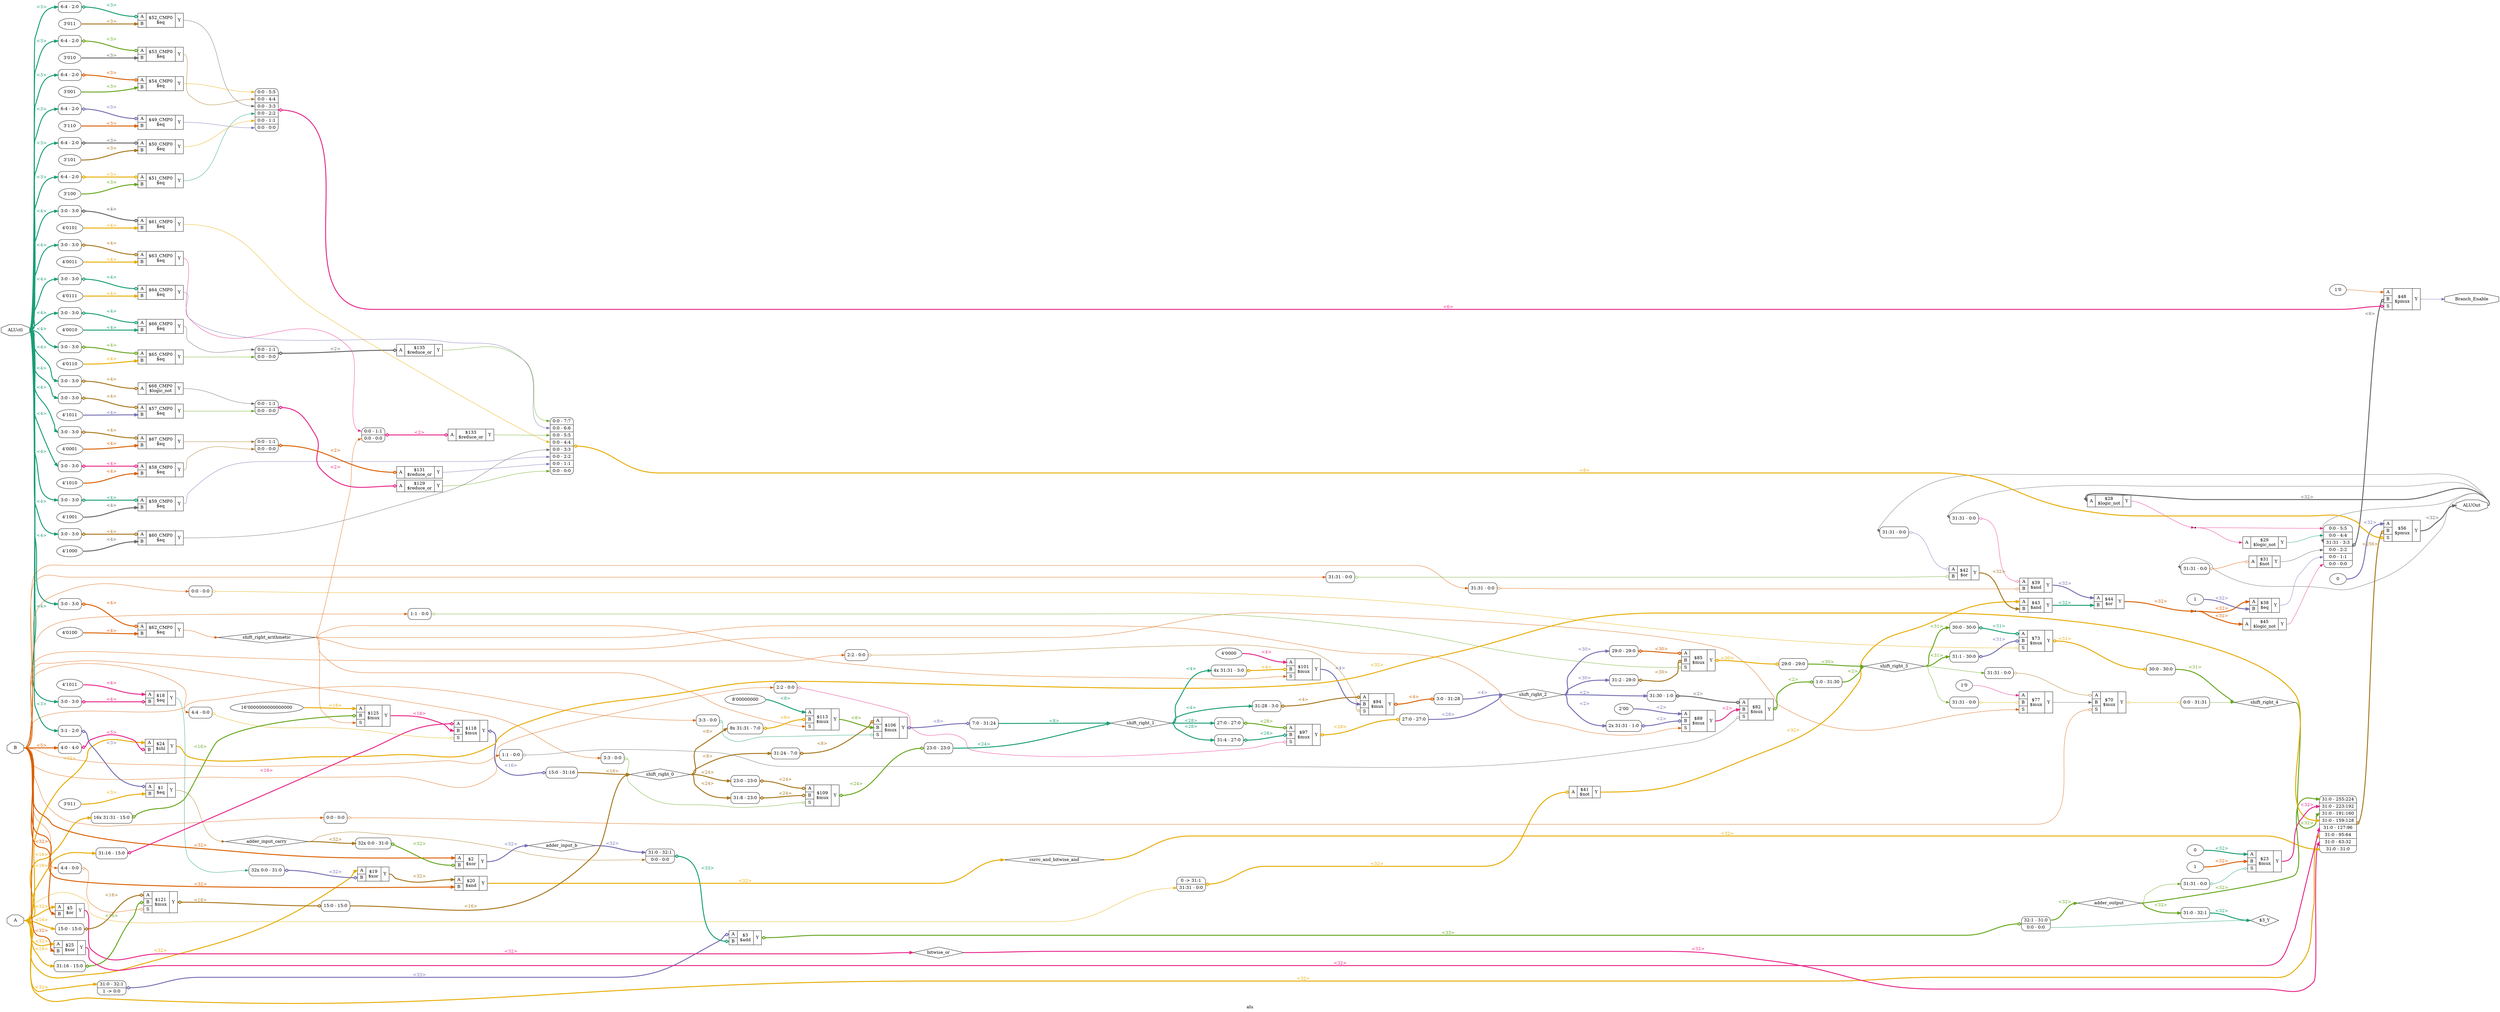 digraph "alu" {
label="alu";
rankdir="LR";
remincross=true;
n43 [ shape=octagon, label="A", color="black", fontcolor="black" ];
n44 [ shape=octagon, label="ALUOut", color="black", fontcolor="black" ];
n45 [ shape=octagon, label="ALUctl", color="black", fontcolor="black" ];
n46 [ shape=octagon, label="B", color="black", fontcolor="black" ];
n47 [ shape=octagon, label="Branch_Enable", color="black", fontcolor="black" ];
n48 [ shape=diamond, label="adder_input_b", color="black", fontcolor="black" ];
n49 [ shape=diamond, label="adder_input_carry", color="black", fontcolor="black" ];
n50 [ shape=diamond, label="adder_output", color="black", fontcolor="black" ];
n51 [ shape=diamond, label="bitwise_or", color="black", fontcolor="black" ];
n52 [ shape=diamond, label="csrrc_and_bitwise_and", color="black", fontcolor="black" ];
n53 [ shape=diamond, label="shift_right_0", color="black", fontcolor="black" ];
n54 [ shape=diamond, label="shift_right_1", color="black", fontcolor="black" ];
n55 [ shape=diamond, label="shift_right_2", color="black", fontcolor="black" ];
n56 [ shape=diamond, label="shift_right_3", color="black", fontcolor="black" ];
n57 [ shape=diamond, label="shift_right_4", color="black", fontcolor="black" ];
n58 [ shape=diamond, label="shift_right_arithmetic", color="black", fontcolor="black" ];
{ rank="source"; n43; n45; n46;}
{ rank="sink"; n44; n47;}
c60 [ shape=record, label="{{<p43> A|<p46> B}|$3\n$add|{<p59> Y}}" ];
x0 [ shape=record, style=rounded, label="<s1> 31:0 - 32:1 |1 -&gt; 0:0 " ];
x0:e -> c60:p43:w [arrowhead=odiamond, arrowtail=odiamond, dir=both, colorscheme="dark28", color="3", fontcolor="3", style="setlinewidth(3)", label="<33>"];
x1 [ shape=record, style=rounded, label="<s1> 31:0 - 32:1 |<s0> 0:0 - 0:0 " ];
x1:e -> c60:p46:w [arrowhead=odiamond, arrowtail=odiamond, dir=both, colorscheme="dark28", color="1", fontcolor="1", style="setlinewidth(3)", label="<33>"];
x2 [ shape=record, style=rounded, label="<s1> 32:1 - 31:0 |<s0> 0:0 - 0:0 " ];
c60:p59:e -> x2:w [arrowhead=odiamond, arrowtail=odiamond, dir=both, colorscheme="dark28", color="5", fontcolor="5", style="setlinewidth(3)", label="<33>"];
c61 [ shape=record, label="{{<p43> A|<p46> B}|$20\n$and|{<p59> Y}}" ];
c62 [ shape=record, label="{{<p43> A|<p46> B}|$39\n$and|{<p59> Y}}" ];
x3 [ shape=record, style=rounded, label="<s0> 31:31 - 0:0 " ];
x3:e -> c62:p43:w [arrowhead=odiamond, arrowtail=odiamond, dir=both, colorscheme="dark28", color="4", fontcolor="4", label=""];
x4 [ shape=record, style=rounded, label="<s0> 31:31 - 0:0 " ];
x4:e -> c62:p46:w [arrowhead=odiamond, arrowtail=odiamond, dir=both, colorscheme="dark28", color="2", fontcolor="2", label=""];
c63 [ shape=record, label="{{<p43> A|<p46> B}|$43\n$and|{<p59> Y}}" ];
c64 [ shape=record, label="{{<p43> A}|$129\n$reduce_or|{<p59> Y}}" ];
x5 [ shape=record, style=rounded, label="<s1> 0:0 - 1:1 |<s0> 0:0 - 0:0 " ];
x5:e -> c64:p43:w [arrowhead=odiamond, arrowtail=odiamond, dir=both, colorscheme="dark28", color="4", fontcolor="4", style="setlinewidth(3)", label="<2>"];
c65 [ shape=record, label="{{<p43> A}|$131\n$reduce_or|{<p59> Y}}" ];
x6 [ shape=record, style=rounded, label="<s1> 0:0 - 1:1 |<s0> 0:0 - 0:0 " ];
x6:e -> c65:p43:w [arrowhead=odiamond, arrowtail=odiamond, dir=both, colorscheme="dark28", color="2", fontcolor="2", style="setlinewidth(3)", label="<2>"];
c66 [ shape=record, label="{{<p43> A}|$133\n$reduce_or|{<p59> Y}}" ];
x7 [ shape=record, style=rounded, label="<s1> 0:0 - 1:1 |<s0> 0:0 - 0:0 " ];
x7:e -> c66:p43:w [arrowhead=odiamond, arrowtail=odiamond, dir=both, colorscheme="dark28", color="4", fontcolor="4", style="setlinewidth(3)", label="<2>"];
c67 [ shape=record, label="{{<p43> A}|$135\n$reduce_or|{<p59> Y}}" ];
x8 [ shape=record, style=rounded, label="<s1> 0:0 - 1:1 |<s0> 0:0 - 0:0 " ];
x8:e -> c67:p43:w [arrowhead=odiamond, arrowtail=odiamond, dir=both, colorscheme="dark28", color="8", fontcolor="8", style="setlinewidth(3)", label="<2>"];
v9 [ label="4'1011" ];
c68 [ shape=record, label="{{<p43> A|<p46> B}|$18\n$eq|{<p59> Y}}" ];
x10 [ shape=record, style=rounded, label="<s0> 3:0 - 3:0 " ];
x10:e -> c68:p46:w [arrowhead=odiamond, arrowtail=odiamond, dir=both, colorscheme="dark28", color="4", fontcolor="4", style="setlinewidth(3)", label="<4>"];
c69 [ shape=record, label="{{<p43> A}|$28\n$logic_not|{<p59> Y}}" ];
c70 [ shape=record, label="{{<p43> A}|$31\n$not|{<p59> Y}}" ];
x11 [ shape=record, style=rounded, label="<s0> 31:31 - 0:0 " ];
x11:e -> c70:p43:w [arrowhead=odiamond, arrowtail=odiamond, dir=both, colorscheme="dark28", color="2", fontcolor="2", label=""];
v12 [ label="1" ];
c71 [ shape=record, label="{{<p43> A|<p46> B}|$38\n$eq|{<p59> Y}}" ];
c72 [ shape=record, label="{{<p43> A}|$45\n$logic_not|{<p59> Y}}" ];
v14 [ label="3'011" ];
c73 [ shape=record, label="{{<p43> A|<p46> B}|$1\n$eq|{<p59> Y}}" ];
x13 [ shape=record, style=rounded, label="<s0> 3:1 - 2:0 " ];
x13:e -> c73:p43:w [arrowhead=odiamond, arrowtail=odiamond, dir=both, colorscheme="dark28", color="3", fontcolor="3", style="setlinewidth(3)", label="<3>"];
c74 [ shape=record, label="{{<p43> A}|$29\n$logic_not|{<p59> Y}}" ];
c75 [ shape=record, label="{{<p43> A}|$41\n$not|{<p59> Y}}" ];
x15 [ shape=record, style=rounded, label="0 -&gt; 31:1 |<s0> 31:31 - 0:0 " ];
x15:e -> c75:p43:w [arrowhead=odiamond, arrowtail=odiamond, dir=both, colorscheme="dark28", color="6", fontcolor="6", style="setlinewidth(3)", label="<32>"];
c76 [ shape=record, label="{{<p43> A|<p46> B}|$42\n$or|{<p59> Y}}" ];
x16 [ shape=record, style=rounded, label="<s0> 31:31 - 0:0 " ];
x16:e -> c76:p43:w [arrowhead=odiamond, arrowtail=odiamond, dir=both, colorscheme="dark28", color="3", fontcolor="3", label=""];
x17 [ shape=record, style=rounded, label="<s0> 31:31 - 0:0 " ];
x17:e -> c76:p46:w [arrowhead=odiamond, arrowtail=odiamond, dir=both, colorscheme="dark28", color="5", fontcolor="5", label=""];
c77 [ shape=record, label="{{<p43> A|<p46> B}|$44\n$or|{<p59> Y}}" ];
c78 [ shape=record, label="{{<p43> A|<p46> B}|$5\n$or|{<p59> Y}}" ];
v18 [ label="4'0000" ];
c80 [ shape=record, label="{{<p43> A|<p46> B|<p79> S}|$101\n$mux|{<p59> Y}}" ];
x19 [ shape=record, style=rounded, label="<s3> 4x 31:31 - 3:0 " ];
x19:e -> c80:p46:w [arrowhead=odiamond, arrowtail=odiamond, dir=both, colorscheme="dark28", color="6", fontcolor="6", style="setlinewidth(3)", label="<4>"];
c81 [ shape=record, label="{{<p43> A|<p46> B|<p79> S}|$106\n$mux|{<p59> Y}}" ];
x20 [ shape=record, style=rounded, label="<s0> 31:24 - 7:0 " ];
x20:e -> c81:p43:w [arrowhead=odiamond, arrowtail=odiamond, dir=both, colorscheme="dark28", color="7", fontcolor="7", style="setlinewidth(3)", label="<8>"];
x21 [ shape=record, style=rounded, label="<s0> 3:3 - 0:0 " ];
x21:e -> c81:p79:w [arrowhead=odiamond, arrowtail=odiamond, dir=both, colorscheme="dark28", color="1", fontcolor="1", label=""];
x22 [ shape=record, style=rounded, label="<s0> 7:0 - 31:24 " ];
c81:p59:e -> x22:w [arrowhead=odiamond, arrowtail=odiamond, dir=both, colorscheme="dark28", color="3", fontcolor="3", style="setlinewidth(3)", label="<8>"];
c82 [ shape=record, label="{{<p43> A|<p46> B|<p79> S}|$109\n$mux|{<p59> Y}}" ];
x23 [ shape=record, style=rounded, label="<s0> 23:0 - 23:0 " ];
x23:e -> c82:p43:w [arrowhead=odiamond, arrowtail=odiamond, dir=both, colorscheme="dark28", color="7", fontcolor="7", style="setlinewidth(3)", label="<24>"];
x24 [ shape=record, style=rounded, label="<s0> 31:8 - 23:0 " ];
x24:e -> c82:p46:w [arrowhead=odiamond, arrowtail=odiamond, dir=both, colorscheme="dark28", color="7", fontcolor="7", style="setlinewidth(3)", label="<24>"];
x25 [ shape=record, style=rounded, label="<s0> 3:3 - 0:0 " ];
x25:e -> c82:p79:w [arrowhead=odiamond, arrowtail=odiamond, dir=both, colorscheme="dark28", color="5", fontcolor="5", label=""];
x26 [ shape=record, style=rounded, label="<s0> 23:0 - 23:0 " ];
c82:p59:e -> x26:w [arrowhead=odiamond, arrowtail=odiamond, dir=both, colorscheme="dark28", color="5", fontcolor="5", style="setlinewidth(3)", label="<24>"];
v27 [ label="8'00000000" ];
c83 [ shape=record, label="{{<p43> A|<p46> B|<p79> S}|$113\n$mux|{<p59> Y}}" ];
x28 [ shape=record, style=rounded, label="<s7> 8x 31:31 - 7:0 " ];
x28:e -> c83:p46:w [arrowhead=odiamond, arrowtail=odiamond, dir=both, colorscheme="dark28", color="6", fontcolor="6", style="setlinewidth(3)", label="<8>"];
c84 [ shape=record, label="{{<p43> A|<p46> B|<p79> S}|$118\n$mux|{<p59> Y}}" ];
x29 [ shape=record, style=rounded, label="<s0> 31:16 - 15:0 " ];
x29:e -> c84:p43:w [arrowhead=odiamond, arrowtail=odiamond, dir=both, colorscheme="dark28", color="4", fontcolor="4", style="setlinewidth(3)", label="<16>"];
x30 [ shape=record, style=rounded, label="<s0> 4:4 - 0:0 " ];
x30:e -> c84:p79:w [arrowhead=odiamond, arrowtail=odiamond, dir=both, colorscheme="dark28", color="6", fontcolor="6", label=""];
x31 [ shape=record, style=rounded, label="<s0> 15:0 - 31:16 " ];
c84:p59:e -> x31:w [arrowhead=odiamond, arrowtail=odiamond, dir=both, colorscheme="dark28", color="3", fontcolor="3", style="setlinewidth(3)", label="<16>"];
c85 [ shape=record, label="{{<p43> A|<p46> B|<p79> S}|$121\n$mux|{<p59> Y}}" ];
x32 [ shape=record, style=rounded, label="<s0> 15:0 - 15:0 " ];
x32:e -> c85:p43:w [arrowhead=odiamond, arrowtail=odiamond, dir=both, colorscheme="dark28", color="7", fontcolor="7", style="setlinewidth(3)", label="<16>"];
x33 [ shape=record, style=rounded, label="<s0> 31:16 - 15:0 " ];
x33:e -> c85:p46:w [arrowhead=odiamond, arrowtail=odiamond, dir=both, colorscheme="dark28", color="5", fontcolor="5", style="setlinewidth(3)", label="<16>"];
x34 [ shape=record, style=rounded, label="<s0> 4:4 - 0:0 " ];
x34:e -> c85:p79:w [arrowhead=odiamond, arrowtail=odiamond, dir=both, colorscheme="dark28", color="2", fontcolor="2", label=""];
x35 [ shape=record, style=rounded, label="<s0> 15:0 - 15:0 " ];
c85:p59:e -> x35:w [arrowhead=odiamond, arrowtail=odiamond, dir=both, colorscheme="dark28", color="7", fontcolor="7", style="setlinewidth(3)", label="<16>"];
v36 [ label="16'0000000000000000" ];
c86 [ shape=record, label="{{<p43> A|<p46> B|<p79> S}|$125\n$mux|{<p59> Y}}" ];
x37 [ shape=record, style=rounded, label="<s15> 16x 31:31 - 15:0 " ];
x37:e -> c86:p46:w [arrowhead=odiamond, arrowtail=odiamond, dir=both, colorscheme="dark28", color="5", fontcolor="5", style="setlinewidth(3)", label="<16>"];
v38 [ label="1'0" ];
c87 [ shape=record, label="{{<p43> A|<p46> B|<p79> S}|$48\n$pmux|{<p59> Y}}" ];
x39 [ shape=record, style=rounded, label="<s5> 0:0 - 5:5 |<s4> 0:0 - 4:4 |<s3> 31:31 - 3:3 |<s2> 0:0 - 2:2 |<s1> 0:0 - 1:1 |<s0> 0:0 - 0:0 " ];
x39:e -> c87:p46:w [arrowhead=odiamond, arrowtail=odiamond, dir=both, colorscheme="dark28", color="8", fontcolor="8", style="setlinewidth(3)", label="<6>"];
x40 [ shape=record, style=rounded, label="<s5> 0:0 - 5:5 |<s4> 0:0 - 4:4 |<s3> 0:0 - 3:3 |<s2> 0:0 - 2:2 |<s1> 0:0 - 1:1 |<s0> 0:0 - 0:0 " ];
x40:e -> c87:p79:w [arrowhead=odiamond, arrowtail=odiamond, dir=both, colorscheme="dark28", color="4", fontcolor="4", style="setlinewidth(3)", label="<6>"];
v42 [ label="3'110" ];
c88 [ shape=record, label="{{<p43> A|<p46> B}|$49_CMP0\n$eq|{<p59> Y}}" ];
x41 [ shape=record, style=rounded, label="<s0> 6:4 - 2:0 " ];
x41:e -> c88:p43:w [arrowhead=odiamond, arrowtail=odiamond, dir=both, colorscheme="dark28", color="3", fontcolor="3", style="setlinewidth(3)", label="<3>"];
v44 [ label="3'101" ];
c89 [ shape=record, label="{{<p43> A|<p46> B}|$50_CMP0\n$eq|{<p59> Y}}" ];
x43 [ shape=record, style=rounded, label="<s0> 6:4 - 2:0 " ];
x43:e -> c89:p43:w [arrowhead=odiamond, arrowtail=odiamond, dir=both, colorscheme="dark28", color="8", fontcolor="8", style="setlinewidth(3)", label="<3>"];
v46 [ label="3'100" ];
c90 [ shape=record, label="{{<p43> A|<p46> B}|$51_CMP0\n$eq|{<p59> Y}}" ];
x45 [ shape=record, style=rounded, label="<s0> 6:4 - 2:0 " ];
x45:e -> c90:p43:w [arrowhead=odiamond, arrowtail=odiamond, dir=both, colorscheme="dark28", color="6", fontcolor="6", style="setlinewidth(3)", label="<3>"];
v48 [ label="3'011" ];
c91 [ shape=record, label="{{<p43> A|<p46> B}|$52_CMP0\n$eq|{<p59> Y}}" ];
x47 [ shape=record, style=rounded, label="<s0> 6:4 - 2:0 " ];
x47:e -> c91:p43:w [arrowhead=odiamond, arrowtail=odiamond, dir=both, colorscheme="dark28", color="1", fontcolor="1", style="setlinewidth(3)", label="<3>"];
v50 [ label="3'010" ];
c92 [ shape=record, label="{{<p43> A|<p46> B}|$53_CMP0\n$eq|{<p59> Y}}" ];
x49 [ shape=record, style=rounded, label="<s0> 6:4 - 2:0 " ];
x49:e -> c92:p43:w [arrowhead=odiamond, arrowtail=odiamond, dir=both, colorscheme="dark28", color="5", fontcolor="5", style="setlinewidth(3)", label="<3>"];
v52 [ label="3'001" ];
c93 [ shape=record, label="{{<p43> A|<p46> B}|$54_CMP0\n$eq|{<p59> Y}}" ];
x51 [ shape=record, style=rounded, label="<s0> 6:4 - 2:0 " ];
x51:e -> c93:p43:w [arrowhead=odiamond, arrowtail=odiamond, dir=both, colorscheme="dark28", color="2", fontcolor="2", style="setlinewidth(3)", label="<3>"];
v53 [ label="0" ];
c94 [ shape=record, label="{{<p43> A|<p46> B|<p79> S}|$56\n$pmux|{<p59> Y}}" ];
x54 [ shape=record, style=rounded, label="<s7> 31:0 - 255:224 |<s6> 31:0 - 223:192 |<s5> 31:0 - 191:160 |<s4> 31:0 - 159:128 |<s3> 31:0 - 127:96 |<s2> 31:0 - 95:64 |<s1> 31:0 - 63:32 |<s0> 31:0 - 31:0 " ];
x54:e -> c94:p46:w [arrowhead=odiamond, arrowtail=odiamond, dir=both, colorscheme="dark28", color="7", fontcolor="7", style="setlinewidth(3)", label="<256>"];
x55 [ shape=record, style=rounded, label="<s7> 0:0 - 7:7 |<s6> 0:0 - 6:6 |<s5> 0:0 - 5:5 |<s4> 0:0 - 4:4 |<s3> 0:0 - 3:3 |<s2> 0:0 - 2:2 |<s1> 0:0 - 1:1 |<s0> 0:0 - 0:0 " ];
x55:e -> c94:p79:w [arrowhead=odiamond, arrowtail=odiamond, dir=both, colorscheme="dark28", color="6", fontcolor="6", style="setlinewidth(3)", label="<8>"];
v57 [ label="4'1011" ];
c95 [ shape=record, label="{{<p43> A|<p46> B}|$57_CMP0\n$eq|{<p59> Y}}" ];
x56 [ shape=record, style=rounded, label="<s0> 3:0 - 3:0 " ];
x56:e -> c95:p43:w [arrowhead=odiamond, arrowtail=odiamond, dir=both, colorscheme="dark28", color="7", fontcolor="7", style="setlinewidth(3)", label="<4>"];
v59 [ label="4'1010" ];
c96 [ shape=record, label="{{<p43> A|<p46> B}|$58_CMP0\n$eq|{<p59> Y}}" ];
x58 [ shape=record, style=rounded, label="<s0> 3:0 - 3:0 " ];
x58:e -> c96:p43:w [arrowhead=odiamond, arrowtail=odiamond, dir=both, colorscheme="dark28", color="4", fontcolor="4", style="setlinewidth(3)", label="<4>"];
v61 [ label="4'1001" ];
c97 [ shape=record, label="{{<p43> A|<p46> B}|$59_CMP0\n$eq|{<p59> Y}}" ];
x60 [ shape=record, style=rounded, label="<s0> 3:0 - 3:0 " ];
x60:e -> c97:p43:w [arrowhead=odiamond, arrowtail=odiamond, dir=both, colorscheme="dark28", color="1", fontcolor="1", style="setlinewidth(3)", label="<4>"];
v63 [ label="4'1000" ];
c98 [ shape=record, label="{{<p43> A|<p46> B}|$60_CMP0\n$eq|{<p59> Y}}" ];
x62 [ shape=record, style=rounded, label="<s0> 3:0 - 3:0 " ];
x62:e -> c98:p43:w [arrowhead=odiamond, arrowtail=odiamond, dir=both, colorscheme="dark28", color="7", fontcolor="7", style="setlinewidth(3)", label="<4>"];
v65 [ label="4'0101" ];
c99 [ shape=record, label="{{<p43> A|<p46> B}|$61_CMP0\n$eq|{<p59> Y}}" ];
x64 [ shape=record, style=rounded, label="<s0> 3:0 - 3:0 " ];
x64:e -> c99:p43:w [arrowhead=odiamond, arrowtail=odiamond, dir=both, colorscheme="dark28", color="8", fontcolor="8", style="setlinewidth(3)", label="<4>"];
v67 [ label="4'0100" ];
c100 [ shape=record, label="{{<p43> A|<p46> B}|$62_CMP0\n$eq|{<p59> Y}}" ];
x66 [ shape=record, style=rounded, label="<s0> 3:0 - 3:0 " ];
x66:e -> c100:p43:w [arrowhead=odiamond, arrowtail=odiamond, dir=both, colorscheme="dark28", color="2", fontcolor="2", style="setlinewidth(3)", label="<4>"];
v69 [ label="4'0011" ];
c101 [ shape=record, label="{{<p43> A|<p46> B}|$63_CMP0\n$eq|{<p59> Y}}" ];
x68 [ shape=record, style=rounded, label="<s0> 3:0 - 3:0 " ];
x68:e -> c101:p43:w [arrowhead=odiamond, arrowtail=odiamond, dir=both, colorscheme="dark28", color="7", fontcolor="7", style="setlinewidth(3)", label="<4>"];
v71 [ label="4'0111" ];
c102 [ shape=record, label="{{<p43> A|<p46> B}|$64_CMP0\n$eq|{<p59> Y}}" ];
x70 [ shape=record, style=rounded, label="<s0> 3:0 - 3:0 " ];
x70:e -> c102:p43:w [arrowhead=odiamond, arrowtail=odiamond, dir=both, colorscheme="dark28", color="1", fontcolor="1", style="setlinewidth(3)", label="<4>"];
v73 [ label="4'0110" ];
c103 [ shape=record, label="{{<p43> A|<p46> B}|$65_CMP0\n$eq|{<p59> Y}}" ];
x72 [ shape=record, style=rounded, label="<s0> 3:0 - 3:0 " ];
x72:e -> c103:p43:w [arrowhead=odiamond, arrowtail=odiamond, dir=both, colorscheme="dark28", color="5", fontcolor="5", style="setlinewidth(3)", label="<4>"];
v75 [ label="4'0010" ];
c104 [ shape=record, label="{{<p43> A|<p46> B}|$66_CMP0\n$eq|{<p59> Y}}" ];
x74 [ shape=record, style=rounded, label="<s0> 3:0 - 3:0 " ];
x74:e -> c104:p43:w [arrowhead=odiamond, arrowtail=odiamond, dir=both, colorscheme="dark28", color="1", fontcolor="1", style="setlinewidth(3)", label="<4>"];
v77 [ label="4'0001" ];
c105 [ shape=record, label="{{<p43> A|<p46> B}|$67_CMP0\n$eq|{<p59> Y}}" ];
x76 [ shape=record, style=rounded, label="<s0> 3:0 - 3:0 " ];
x76:e -> c105:p43:w [arrowhead=odiamond, arrowtail=odiamond, dir=both, colorscheme="dark28", color="7", fontcolor="7", style="setlinewidth(3)", label="<4>"];
c106 [ shape=record, label="{{<p43> A}|$68_CMP0\n$logic_not|{<p59> Y}}" ];
x78 [ shape=record, style=rounded, label="<s0> 3:0 - 3:0 " ];
x78:e -> c106:p43:w [arrowhead=odiamond, arrowtail=odiamond, dir=both, colorscheme="dark28", color="7", fontcolor="7", style="setlinewidth(3)", label="<4>"];
c107 [ shape=record, label="{{<p43> A|<p46> B|<p79> S}|$70\n$mux|{<p59> Y}}" ];
x79 [ shape=record, style=rounded, label="<s0> 31:31 - 0:0 " ];
x79:e -> c107:p43:w [arrowhead=odiamond, arrowtail=odiamond, dir=both, colorscheme="dark28", color="7", fontcolor="7", label=""];
x80 [ shape=record, style=rounded, label="<s0> 0:0 - 0:0 " ];
x80:e -> c107:p79:w [arrowhead=odiamond, arrowtail=odiamond, dir=both, colorscheme="dark28", color="2", fontcolor="2", label=""];
x81 [ shape=record, style=rounded, label="<s0> 0:0 - 31:31 " ];
c107:p59:e -> x81:w [arrowhead=odiamond, arrowtail=odiamond, dir=both, colorscheme="dark28", color="6", fontcolor="6", label=""];
c108 [ shape=record, label="{{<p43> A|<p46> B|<p79> S}|$73\n$mux|{<p59> Y}}" ];
x82 [ shape=record, style=rounded, label="<s0> 30:0 - 30:0 " ];
x82:e -> c108:p43:w [arrowhead=odiamond, arrowtail=odiamond, dir=both, colorscheme="dark28", color="1", fontcolor="1", style="setlinewidth(3)", label="<31>"];
x83 [ shape=record, style=rounded, label="<s0> 31:1 - 30:0 " ];
x83:e -> c108:p46:w [arrowhead=odiamond, arrowtail=odiamond, dir=both, colorscheme="dark28", color="3", fontcolor="3", style="setlinewidth(3)", label="<31>"];
x84 [ shape=record, style=rounded, label="<s0> 0:0 - 0:0 " ];
x84:e -> c108:p79:w [arrowhead=odiamond, arrowtail=odiamond, dir=both, colorscheme="dark28", color="6", fontcolor="6", label=""];
x85 [ shape=record, style=rounded, label="<s0> 30:0 - 30:0 " ];
c108:p59:e -> x85:w [arrowhead=odiamond, arrowtail=odiamond, dir=both, colorscheme="dark28", color="6", fontcolor="6", style="setlinewidth(3)", label="<31>"];
v86 [ label="1'0" ];
c109 [ shape=record, label="{{<p43> A|<p46> B|<p79> S}|$77\n$mux|{<p59> Y}}" ];
x87 [ shape=record, style=rounded, label="<s0> 31:31 - 0:0 " ];
x87:e -> c109:p46:w [arrowhead=odiamond, arrowtail=odiamond, dir=both, colorscheme="dark28", color="6", fontcolor="6", label=""];
c110 [ shape=record, label="{{<p43> A|<p46> B|<p79> S}|$82\n$mux|{<p59> Y}}" ];
x88 [ shape=record, style=rounded, label="<s0> 31:30 - 1:0 " ];
x88:e -> c110:p43:w [arrowhead=odiamond, arrowtail=odiamond, dir=both, colorscheme="dark28", color="8", fontcolor="8", style="setlinewidth(3)", label="<2>"];
x89 [ shape=record, style=rounded, label="<s0> 1:1 - 0:0 " ];
x89:e -> c110:p79:w [arrowhead=odiamond, arrowtail=odiamond, dir=both, colorscheme="dark28", color="8", fontcolor="8", label=""];
x90 [ shape=record, style=rounded, label="<s0> 1:0 - 31:30 " ];
c110:p59:e -> x90:w [arrowhead=odiamond, arrowtail=odiamond, dir=both, colorscheme="dark28", color="5", fontcolor="5", style="setlinewidth(3)", label="<2>"];
c111 [ shape=record, label="{{<p43> A|<p46> B|<p79> S}|$85\n$mux|{<p59> Y}}" ];
x91 [ shape=record, style=rounded, label="<s0> 29:0 - 29:0 " ];
x91:e -> c111:p43:w [arrowhead=odiamond, arrowtail=odiamond, dir=both, colorscheme="dark28", color="2", fontcolor="2", style="setlinewidth(3)", label="<30>"];
x92 [ shape=record, style=rounded, label="<s0> 31:2 - 29:0 " ];
x92:e -> c111:p46:w [arrowhead=odiamond, arrowtail=odiamond, dir=both, colorscheme="dark28", color="7", fontcolor="7", style="setlinewidth(3)", label="<30>"];
x93 [ shape=record, style=rounded, label="<s0> 1:1 - 0:0 " ];
x93:e -> c111:p79:w [arrowhead=odiamond, arrowtail=odiamond, dir=both, colorscheme="dark28", color="5", fontcolor="5", label=""];
x94 [ shape=record, style=rounded, label="<s0> 29:0 - 29:0 " ];
c111:p59:e -> x94:w [arrowhead=odiamond, arrowtail=odiamond, dir=both, colorscheme="dark28", color="6", fontcolor="6", style="setlinewidth(3)", label="<30>"];
v95 [ label="2'00" ];
c112 [ shape=record, label="{{<p43> A|<p46> B|<p79> S}|$89\n$mux|{<p59> Y}}" ];
x96 [ shape=record, style=rounded, label="<s1> 2x 31:31 - 1:0 " ];
x96:e -> c112:p46:w [arrowhead=odiamond, arrowtail=odiamond, dir=both, colorscheme="dark28", color="3", fontcolor="3", style="setlinewidth(3)", label="<2>"];
c113 [ shape=record, label="{{<p43> A|<p46> B|<p79> S}|$94\n$mux|{<p59> Y}}" ];
x97 [ shape=record, style=rounded, label="<s0> 31:28 - 3:0 " ];
x97:e -> c113:p43:w [arrowhead=odiamond, arrowtail=odiamond, dir=both, colorscheme="dark28", color="7", fontcolor="7", style="setlinewidth(3)", label="<4>"];
x98 [ shape=record, style=rounded, label="<s0> 2:2 - 0:0 " ];
x98:e -> c113:p79:w [arrowhead=odiamond, arrowtail=odiamond, dir=both, colorscheme="dark28", color="7", fontcolor="7", label=""];
x99 [ shape=record, style=rounded, label="<s0> 3:0 - 31:28 " ];
c113:p59:e -> x99:w [arrowhead=odiamond, arrowtail=odiamond, dir=both, colorscheme="dark28", color="2", fontcolor="2", style="setlinewidth(3)", label="<4>"];
c114 [ shape=record, label="{{<p43> A|<p46> B|<p79> S}|$97\n$mux|{<p59> Y}}" ];
x100 [ shape=record, style=rounded, label="<s0> 27:0 - 27:0 " ];
x100:e -> c114:p43:w [arrowhead=odiamond, arrowtail=odiamond, dir=both, colorscheme="dark28", color="5", fontcolor="5", style="setlinewidth(3)", label="<28>"];
x101 [ shape=record, style=rounded, label="<s0> 31:4 - 27:0 " ];
x101:e -> c114:p46:w [arrowhead=odiamond, arrowtail=odiamond, dir=both, colorscheme="dark28", color="1", fontcolor="1", style="setlinewidth(3)", label="<28>"];
x102 [ shape=record, style=rounded, label="<s0> 2:2 - 0:0 " ];
x102:e -> c114:p79:w [arrowhead=odiamond, arrowtail=odiamond, dir=both, colorscheme="dark28", color="4", fontcolor="4", label=""];
x103 [ shape=record, style=rounded, label="<s0> 27:0 - 27:0 " ];
c114:p59:e -> x103:w [arrowhead=odiamond, arrowtail=odiamond, dir=both, colorscheme="dark28", color="6", fontcolor="6", style="setlinewidth(3)", label="<28>"];
c115 [ shape=record, label="{{<p43> A|<p46> B}|$24\n$shl|{<p59> Y}}" ];
x104 [ shape=record, style=rounded, label="<s0> 4:0 - 4:0 " ];
x104:e -> c115:p46:w [arrowhead=odiamond, arrowtail=odiamond, dir=both, colorscheme="dark28", color="4", fontcolor="4", style="setlinewidth(3)", label="<5>"];
v105 [ label="0" ];
v106 [ label="1" ];
c116 [ shape=record, label="{{<p43> A|<p46> B|<p79> S}|$23\n$mux|{<p59> Y}}" ];
x107 [ shape=record, style=rounded, label="<s0> 31:31 - 0:0 " ];
x107:e -> c116:p79:w [arrowhead=odiamond, arrowtail=odiamond, dir=both, colorscheme="dark28", color="1", fontcolor="1", label=""];
c117 [ shape=record, label="{{<p43> A|<p46> B}|$19\n$xor|{<p59> Y}}" ];
x108 [ shape=record, style=rounded, label="<s31> 32x 0:0 - 31:0 " ];
x108:e -> c117:p46:w [arrowhead=odiamond, arrowtail=odiamond, dir=both, colorscheme="dark28", color="3", fontcolor="3", style="setlinewidth(3)", label="<32>"];
c118 [ shape=record, label="{{<p43> A|<p46> B}|$25\n$xor|{<p59> Y}}" ];
c119 [ shape=record, label="{{<p43> A|<p46> B}|$2\n$xor|{<p59> Y}}" ];
x109 [ shape=record, style=rounded, label="<s31> 32x 0:0 - 31:0 " ];
x109:e -> c119:p46:w [arrowhead=odiamond, arrowtail=odiamond, dir=both, colorscheme="dark28", color="5", fontcolor="5", style="setlinewidth(3)", label="<32>"];
x110 [ shape=record, style=rounded, label="<s0> 31:0 - 32:1 " ];
c86:p59:e -> c84:p46:w [colorscheme="dark28", color="4", fontcolor="4", style="setlinewidth(3)", label="<16>"];
c65:p59:e -> x55:s1:w [colorscheme="dark28", color="3", fontcolor="3", label=""];
c66:p59:e -> x55:s5:w [colorscheme="dark28", color="5", fontcolor="5", label=""];
c67:p59:e -> x55:s7:w [colorscheme="dark28", color="5", fontcolor="5", label=""];
c68:p59:e -> x108:s31:w [colorscheme="dark28", color="1", fontcolor="1", label=""];
n14 [ shape=point ];
c69:p59:e -> n14:w [colorscheme="dark28", color="4", fontcolor="4", label=""];
n14:e -> c74:p43:w [colorscheme="dark28", color="4", fontcolor="4", label=""];
n14:e -> x39:s5:w [colorscheme="dark28", color="4", fontcolor="4", label=""];
c70:p59:e -> x39:s2:w [colorscheme="dark28", color="8", fontcolor="8", label=""];
c71:p59:e -> x39:s1:w [colorscheme="dark28", color="3", fontcolor="3", label=""];
c72:p59:e -> x39:s0:w [colorscheme="dark28", color="4", fontcolor="4", label=""];
c74:p59:e -> x39:s4:w [colorscheme="dark28", color="1", fontcolor="1", label=""];
c75:p59:e -> c63:p43:w [colorscheme="dark28", color="6", fontcolor="6", style="setlinewidth(3)", label="<32>"];
c83:p59:e -> c81:p46:w [colorscheme="dark28", color="5", fontcolor="5", style="setlinewidth(3)", label="<8>"];
c76:p59:e -> c63:p46:w [colorscheme="dark28", color="7", fontcolor="7", style="setlinewidth(3)", label="<32>"];
n21 [ shape=point ];
c77:p59:e -> n21:w [colorscheme="dark28", color="2", fontcolor="2", style="setlinewidth(3)", label="<32>"];
n21:e -> c71:p43:w [colorscheme="dark28", color="2", fontcolor="2", style="setlinewidth(3)", label="<32>"];
n21:e -> c72:p43:w [colorscheme="dark28", color="2", fontcolor="2", style="setlinewidth(3)", label="<32>"];
c88:p59:e -> x40:s0:w [colorscheme="dark28", color="3", fontcolor="3", label=""];
c89:p59:e -> x40:s1:w [colorscheme="dark28", color="6", fontcolor="6", label=""];
c90:p59:e -> x40:s2:w [colorscheme="dark28", color="1", fontcolor="1", label=""];
c91:p59:e -> x40:s3:w [colorscheme="dark28", color="8", fontcolor="8", label=""];
c92:p59:e -> x40:s4:w [colorscheme="dark28", color="7", fontcolor="7", label=""];
c93:p59:e -> x40:s5:w [colorscheme="dark28", color="6", fontcolor="6", label=""];
c95:p59:e -> x5:s0:w [colorscheme="dark28", color="5", fontcolor="5", label=""];
c96:p59:e -> x6:s0:w [colorscheme="dark28", color="7", fontcolor="7", label=""];
c80:p59:e -> c113:p46:w [colorscheme="dark28", color="3", fontcolor="3", style="setlinewidth(3)", label="<4>"];
c97:p59:e -> x55:s2:w [colorscheme="dark28", color="3", fontcolor="3", label=""];
c98:p59:e -> x55:s3:w [colorscheme="dark28", color="8", fontcolor="8", label=""];
c99:p59:e -> x55:s4:w [colorscheme="dark28", color="6", fontcolor="6", label=""];
c101:p59:e -> x7:s1:w [colorscheme="dark28", color="4", fontcolor="4", label=""];
c102:p59:e -> x55:s6:w [colorscheme="dark28", color="3", fontcolor="3", label=""];
c103:p59:e -> x8:s0:w [colorscheme="dark28", color="5", fontcolor="5", label=""];
c104:p59:e -> x8:s1:w [colorscheme="dark28", color="8", fontcolor="8", label=""];
c105:p59:e -> x6:s1:w [colorscheme="dark28", color="7", fontcolor="7", label=""];
c106:p59:e -> x5:s1:w [colorscheme="dark28", color="8", fontcolor="8", label=""];
c115:p59:e -> x54:s4:w [colorscheme="dark28", color="6", fontcolor="6", style="setlinewidth(3)", label="<32>"];
c112:p59:e -> c110:p46:w [colorscheme="dark28", color="4", fontcolor="4", style="setlinewidth(3)", label="<2>"];
c116:p59:e -> x54:s6:w [colorscheme="dark28", color="4", fontcolor="4", style="setlinewidth(3)", label="<32>"];
c117:p59:e -> c61:p43:w [colorscheme="dark28", color="7", fontcolor="7", style="setlinewidth(3)", label="<32>"];
c118:p59:e -> x54:s3:w [colorscheme="dark28", color="4", fontcolor="4", style="setlinewidth(3)", label="<32>"];
n43:e -> c115:p43:w [colorscheme="dark28", color="6", fontcolor="6", style="setlinewidth(3)", label="<32>"];
n43:e -> c117:p43:w [colorscheme="dark28", color="6", fontcolor="6", style="setlinewidth(3)", label="<32>"];
n43:e -> c118:p43:w [colorscheme="dark28", color="6", fontcolor="6", style="setlinewidth(3)", label="<32>"];
n43:e -> c78:p43:w [colorscheme="dark28", color="6", fontcolor="6", style="setlinewidth(3)", label="<32>"];
n43:e -> x0:s1:w [colorscheme="dark28", color="6", fontcolor="6", style="setlinewidth(3)", label="<32>"];
n43:e -> x15:s0:w [colorscheme="dark28", color="6", fontcolor="6", label=""];
n43:e -> x29:s0:w [colorscheme="dark28", color="6", fontcolor="6", style="setlinewidth(3)", label="<16>"];
n43:e -> x32:s0:w [colorscheme="dark28", color="6", fontcolor="6", style="setlinewidth(3)", label="<16>"];
n43:e -> x33:s0:w [colorscheme="dark28", color="6", fontcolor="6", style="setlinewidth(3)", label="<16>"];
n43:e -> x37:s15:w [colorscheme="dark28", color="6", fontcolor="6", style="setlinewidth(3)", label="<16>"];
n43:e -> x54:s2:w [colorscheme="dark28", color="6", fontcolor="6", style="setlinewidth(3)", label="<32>"];
c94:p59:e -> n44:w [colorscheme="dark28", color="8", fontcolor="8", style="setlinewidth(3)", label="<32>"];
n44:e -> c69:p43:w [colorscheme="dark28", color="8", fontcolor="8", style="setlinewidth(3)", label="<32>"];
n44:e -> x11:s0:w [colorscheme="dark28", color="8", fontcolor="8", label=""];
n44:e -> x16:s0:w [colorscheme="dark28", color="8", fontcolor="8", label=""];
n44:e -> x39:s3:w [colorscheme="dark28", color="8", fontcolor="8", label=""];
n44:e -> x3:s0:w [colorscheme="dark28", color="8", fontcolor="8", label=""];
n45:e -> x10:s0:w [colorscheme="dark28", color="1", fontcolor="1", style="setlinewidth(3)", label="<4>"];
n45:e -> x13:s0:w [colorscheme="dark28", color="1", fontcolor="1", style="setlinewidth(3)", label="<3>"];
n45:e -> x41:s0:w [colorscheme="dark28", color="1", fontcolor="1", style="setlinewidth(3)", label="<3>"];
n45:e -> x43:s0:w [colorscheme="dark28", color="1", fontcolor="1", style="setlinewidth(3)", label="<3>"];
n45:e -> x45:s0:w [colorscheme="dark28", color="1", fontcolor="1", style="setlinewidth(3)", label="<3>"];
n45:e -> x47:s0:w [colorscheme="dark28", color="1", fontcolor="1", style="setlinewidth(3)", label="<3>"];
n45:e -> x49:s0:w [colorscheme="dark28", color="1", fontcolor="1", style="setlinewidth(3)", label="<3>"];
n45:e -> x51:s0:w [colorscheme="dark28", color="1", fontcolor="1", style="setlinewidth(3)", label="<3>"];
n45:e -> x56:s0:w [colorscheme="dark28", color="1", fontcolor="1", style="setlinewidth(3)", label="<4>"];
n45:e -> x58:s0:w [colorscheme="dark28", color="1", fontcolor="1", style="setlinewidth(3)", label="<4>"];
n45:e -> x60:s0:w [colorscheme="dark28", color="1", fontcolor="1", style="setlinewidth(3)", label="<4>"];
n45:e -> x62:s0:w [colorscheme="dark28", color="1", fontcolor="1", style="setlinewidth(3)", label="<4>"];
n45:e -> x64:s0:w [colorscheme="dark28", color="1", fontcolor="1", style="setlinewidth(3)", label="<4>"];
n45:e -> x66:s0:w [colorscheme="dark28", color="1", fontcolor="1", style="setlinewidth(3)", label="<4>"];
n45:e -> x68:s0:w [colorscheme="dark28", color="1", fontcolor="1", style="setlinewidth(3)", label="<4>"];
n45:e -> x70:s0:w [colorscheme="dark28", color="1", fontcolor="1", style="setlinewidth(3)", label="<4>"];
n45:e -> x72:s0:w [colorscheme="dark28", color="1", fontcolor="1", style="setlinewidth(3)", label="<4>"];
n45:e -> x74:s0:w [colorscheme="dark28", color="1", fontcolor="1", style="setlinewidth(3)", label="<4>"];
n45:e -> x76:s0:w [colorscheme="dark28", color="1", fontcolor="1", style="setlinewidth(3)", label="<4>"];
n45:e -> x78:s0:w [colorscheme="dark28", color="1", fontcolor="1", style="setlinewidth(3)", label="<4>"];
n46:e -> c118:p46:w [colorscheme="dark28", color="2", fontcolor="2", style="setlinewidth(3)", label="<32>"];
n46:e -> c119:p43:w [colorscheme="dark28", color="2", fontcolor="2", style="setlinewidth(3)", label="<32>"];
n46:e -> c61:p46:w [colorscheme="dark28", color="2", fontcolor="2", style="setlinewidth(3)", label="<32>"];
n46:e -> c78:p46:w [colorscheme="dark28", color="2", fontcolor="2", style="setlinewidth(3)", label="<32>"];
n46:e -> x102:s0:w [colorscheme="dark28", color="2", fontcolor="2", label=""];
n46:e -> x104:s0:w [colorscheme="dark28", color="2", fontcolor="2", style="setlinewidth(3)", label="<5>"];
n46:e -> x17:s0:w [colorscheme="dark28", color="2", fontcolor="2", label=""];
n46:e -> x21:s0:w [colorscheme="dark28", color="2", fontcolor="2", label=""];
n46:e -> x25:s0:w [colorscheme="dark28", color="2", fontcolor="2", label=""];
n46:e -> x30:s0:w [colorscheme="dark28", color="2", fontcolor="2", label=""];
n46:e -> x34:s0:w [colorscheme="dark28", color="2", fontcolor="2", label=""];
n46:e -> x4:s0:w [colorscheme="dark28", color="2", fontcolor="2", label=""];
n46:e -> x80:s0:w [colorscheme="dark28", color="2", fontcolor="2", label=""];
n46:e -> x84:s0:w [colorscheme="dark28", color="2", fontcolor="2", label=""];
n46:e -> x89:s0:w [colorscheme="dark28", color="2", fontcolor="2", label=""];
n46:e -> x93:s0:w [colorscheme="dark28", color="2", fontcolor="2", label=""];
n46:e -> x98:s0:w [colorscheme="dark28", color="2", fontcolor="2", label=""];
c87:p59:e -> n47:w [colorscheme="dark28", color="3", fontcolor="3", label=""];
c119:p59:e -> n48:w [colorscheme="dark28", color="3", fontcolor="3", style="setlinewidth(3)", label="<32>"];
n48:e -> x1:s1:w [colorscheme="dark28", color="3", fontcolor="3", style="setlinewidth(3)", label="<32>"];
c73:p59:e -> n49:w [colorscheme="dark28", color="7", fontcolor="7", label=""];
n49:e -> x109:s31:w [colorscheme="dark28", color="7", fontcolor="7", style="setlinewidth(3)", label="<32>"];
n49:e -> x1:s0:w [colorscheme="dark28", color="7", fontcolor="7", label=""];
c109:p59:e -> c107:p46:w [colorscheme="dark28", color="8", fontcolor="8", label=""];
x2:s1:e -> n50:w [colorscheme="dark28", color="5", fontcolor="5", style="setlinewidth(3)", label="<32>"];
n50:e -> x107:s0:w [colorscheme="dark28", color="5", fontcolor="5", label=""];
n50:e -> x110:w [colorscheme="dark28", color="5", fontcolor="5", style="setlinewidth(3)", label="<32>"];
n50:e -> x54:s7:w [colorscheme="dark28", color="5", fontcolor="5", style="setlinewidth(3)", label="<32>"];
c78:p59:e -> n51:w [colorscheme="dark28", color="4", fontcolor="4", style="setlinewidth(3)", label="<32>"];
n51:e -> x54:s1:w [colorscheme="dark28", color="4", fontcolor="4", style="setlinewidth(3)", label="<32>"];
c61:p59:e -> n52:w [colorscheme="dark28", color="6", fontcolor="6", style="setlinewidth(3)", label="<32>"];
n52:e -> x54:s0:w [colorscheme="dark28", color="6", fontcolor="6", style="setlinewidth(3)", label="<32>"];
x31:s0:e -> n53:w [colorscheme="dark28", color="7", fontcolor="7", style="setlinewidth(3)", label="<16>"];
x35:s0:e -> n53:w [colorscheme="dark28", color="7", fontcolor="7", style="setlinewidth(3)", label="<16>"];
n53:e -> x20:s0:w [colorscheme="dark28", color="7", fontcolor="7", style="setlinewidth(3)", label="<8>"];
n53:e -> x23:s0:w [colorscheme="dark28", color="7", fontcolor="7", style="setlinewidth(3)", label="<24>"];
n53:e -> x24:s0:w [colorscheme="dark28", color="7", fontcolor="7", style="setlinewidth(3)", label="<24>"];
n53:e -> x28:s7:w [colorscheme="dark28", color="7", fontcolor="7", style="setlinewidth(3)", label="<8>"];
x22:s0:e -> n54:w [colorscheme="dark28", color="1", fontcolor="1", style="setlinewidth(3)", label="<8>"];
x26:s0:e -> n54:w [colorscheme="dark28", color="1", fontcolor="1", style="setlinewidth(3)", label="<24>"];
n54:e -> x100:s0:w [colorscheme="dark28", color="1", fontcolor="1", style="setlinewidth(3)", label="<28>"];
n54:e -> x101:s0:w [colorscheme="dark28", color="1", fontcolor="1", style="setlinewidth(3)", label="<28>"];
n54:e -> x19:s3:w [colorscheme="dark28", color="1", fontcolor="1", style="setlinewidth(3)", label="<4>"];
n54:e -> x97:s0:w [colorscheme="dark28", color="1", fontcolor="1", style="setlinewidth(3)", label="<4>"];
x103:s0:e -> n55:w [colorscheme="dark28", color="3", fontcolor="3", style="setlinewidth(3)", label="<28>"];
x99:s0:e -> n55:w [colorscheme="dark28", color="3", fontcolor="3", style="setlinewidth(3)", label="<4>"];
n55:e -> x88:s0:w [colorscheme="dark28", color="3", fontcolor="3", style="setlinewidth(3)", label="<2>"];
n55:e -> x91:s0:w [colorscheme="dark28", color="3", fontcolor="3", style="setlinewidth(3)", label="<30>"];
n55:e -> x92:s0:w [colorscheme="dark28", color="3", fontcolor="3", style="setlinewidth(3)", label="<30>"];
n55:e -> x96:s1:w [colorscheme="dark28", color="3", fontcolor="3", style="setlinewidth(3)", label="<2>"];
x90:s0:e -> n56:w [colorscheme="dark28", color="5", fontcolor="5", style="setlinewidth(3)", label="<2>"];
x94:s0:e -> n56:w [colorscheme="dark28", color="5", fontcolor="5", style="setlinewidth(3)", label="<30>"];
n56:e -> x79:s0:w [colorscheme="dark28", color="5", fontcolor="5", label=""];
n56:e -> x82:s0:w [colorscheme="dark28", color="5", fontcolor="5", style="setlinewidth(3)", label="<31>"];
n56:e -> x83:s0:w [colorscheme="dark28", color="5", fontcolor="5", style="setlinewidth(3)", label="<31>"];
n56:e -> x87:s0:w [colorscheme="dark28", color="5", fontcolor="5", label=""];
x81:s0:e -> n57:w [colorscheme="dark28", color="5", fontcolor="5", label=""];
x85:s0:e -> n57:w [colorscheme="dark28", color="5", fontcolor="5", style="setlinewidth(3)", label="<31>"];
n57:e -> x54:s5:w [colorscheme="dark28", color="5", fontcolor="5", style="setlinewidth(3)", label="<32>"];
c100:p59:e -> n58:w [colorscheme="dark28", color="2", fontcolor="2", label=""];
n58:e -> c109:p79:w [colorscheme="dark28", color="2", fontcolor="2", label=""];
n58:e -> c112:p79:w [colorscheme="dark28", color="2", fontcolor="2", label=""];
n58:e -> c80:p79:w [colorscheme="dark28", color="2", fontcolor="2", label=""];
n58:e -> c83:p79:w [colorscheme="dark28", color="2", fontcolor="2", label=""];
n58:e -> c86:p79:w [colorscheme="dark28", color="2", fontcolor="2", label=""];
n58:e -> x7:s0:w [colorscheme="dark28", color="2", fontcolor="2", label=""];
n6 [ shape=diamond, label="$3_Y" ];
x110:s0:e -> n6:w [colorscheme="dark28", color="1", fontcolor="1", style="setlinewidth(3)", label="<32>"];
x2:s0:e -> n6:w [colorscheme="dark28", color="1", fontcolor="1", label=""];
c62:p59:e -> c77:p43:w [colorscheme="dark28", color="3", fontcolor="3", style="setlinewidth(3)", label="<32>"];
c63:p59:e -> c77:p46:w [colorscheme="dark28", color="1", fontcolor="1", style="setlinewidth(3)", label="<32>"];
c64:p59:e -> x55:s0:w [colorscheme="dark28", color="5", fontcolor="5", label=""];
v105:e -> c116:p43:w [colorscheme="dark28", color="1", fontcolor="1", style="setlinewidth(3)", label="<32>"];
v106:e -> c116:p46:w [colorscheme="dark28", color="2", fontcolor="2", style="setlinewidth(3)", label="<32>"];
v12:e -> c71:p46:w [colorscheme="dark28", color="3", fontcolor="3", style="setlinewidth(3)", label="<32>"];
v14:e -> c73:p46:w [colorscheme="dark28", color="6", fontcolor="6", style="setlinewidth(3)", label="<3>"];
v18:e -> c80:p43:w [colorscheme="dark28", color="4", fontcolor="4", style="setlinewidth(3)", label="<4>"];
v27:e -> c83:p43:w [colorscheme="dark28", color="1", fontcolor="1", style="setlinewidth(3)", label="<8>"];
v36:e -> c86:p43:w [colorscheme="dark28", color="6", fontcolor="6", style="setlinewidth(3)", label="<16>"];
v38:e -> c87:p43:w [colorscheme="dark28", color="2", fontcolor="2", label=""];
v42:e -> c88:p46:w [colorscheme="dark28", color="2", fontcolor="2", style="setlinewidth(3)", label="<3>"];
v44:e -> c89:p46:w [colorscheme="dark28", color="7", fontcolor="7", style="setlinewidth(3)", label="<3>"];
v46:e -> c90:p46:w [colorscheme="dark28", color="5", fontcolor="5", style="setlinewidth(3)", label="<3>"];
v48:e -> c91:p46:w [colorscheme="dark28", color="7", fontcolor="7", style="setlinewidth(3)", label="<3>"];
v50:e -> c92:p46:w [colorscheme="dark28", color="8", fontcolor="8", style="setlinewidth(3)", label="<3>"];
v52:e -> c93:p46:w [colorscheme="dark28", color="5", fontcolor="5", style="setlinewidth(3)", label="<3>"];
v53:e -> c94:p43:w [colorscheme="dark28", color="3", fontcolor="3", style="setlinewidth(3)", label="<32>"];
v57:e -> c95:p46:w [colorscheme="dark28", color="3", fontcolor="3", style="setlinewidth(3)", label="<4>"];
v59:e -> c96:p46:w [colorscheme="dark28", color="2", fontcolor="2", style="setlinewidth(3)", label="<4>"];
v61:e -> c97:p46:w [colorscheme="dark28", color="8", fontcolor="8", style="setlinewidth(3)", label="<4>"];
v63:e -> c98:p46:w [colorscheme="dark28", color="8", fontcolor="8", style="setlinewidth(3)", label="<4>"];
v65:e -> c99:p46:w [colorscheme="dark28", color="6", fontcolor="6", style="setlinewidth(3)", label="<4>"];
v67:e -> c100:p46:w [colorscheme="dark28", color="2", fontcolor="2", style="setlinewidth(3)", label="<4>"];
v69:e -> c101:p46:w [colorscheme="dark28", color="6", fontcolor="6", style="setlinewidth(3)", label="<4>"];
v71:e -> c102:p46:w [colorscheme="dark28", color="6", fontcolor="6", style="setlinewidth(3)", label="<4>"];
v73:e -> c103:p46:w [colorscheme="dark28", color="6", fontcolor="6", style="setlinewidth(3)", label="<4>"];
v75:e -> c104:p46:w [colorscheme="dark28", color="1", fontcolor="1", style="setlinewidth(3)", label="<4>"];
v77:e -> c105:p46:w [colorscheme="dark28", color="2", fontcolor="2", style="setlinewidth(3)", label="<4>"];
v86:e -> c109:p43:w [colorscheme="dark28", color="4", fontcolor="4", label=""];
v9:e -> c68:p43:w [colorscheme="dark28", color="4", fontcolor="4", style="setlinewidth(3)", label="<4>"];
v95:e -> c112:p43:w [colorscheme="dark28", color="3", fontcolor="3", style="setlinewidth(3)", label="<2>"];
}
